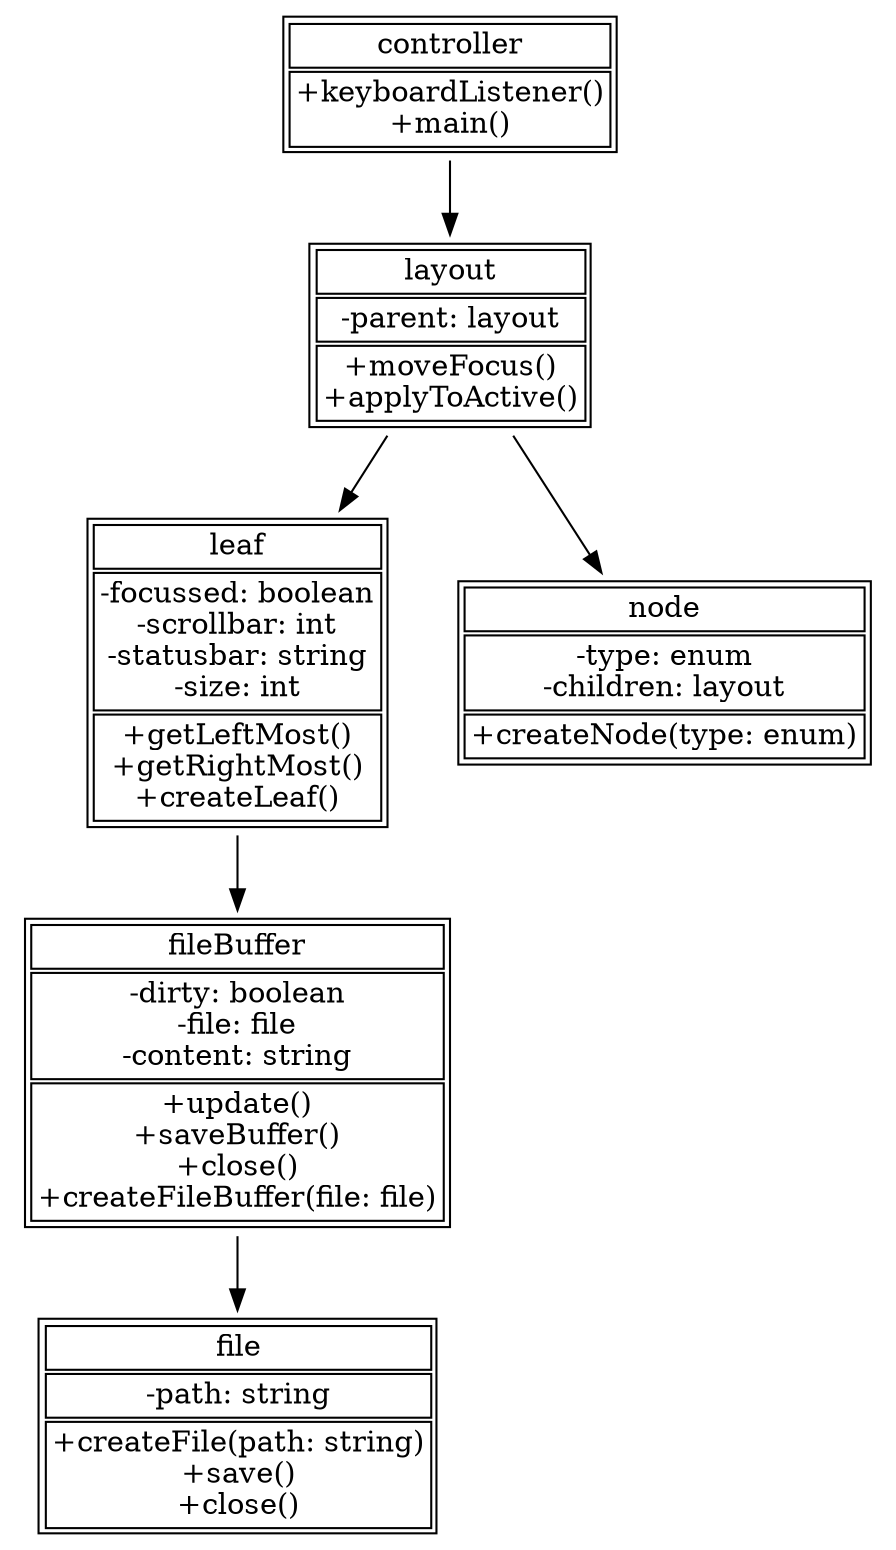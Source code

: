 /*
    u-> init -> c -> init -> s -> layout met eerste filebuffer (loop over filenames)
    return value van layout functions?
*/
digraph{
    node[shape=none]

    controller [label=<<table>
	<tr><td>controller</td></tr>
	<tr><td>+keyboardListener()<br/>
		+main()</td></tr>
	</table>>]

    lay [label=<<table>
	<tr><td>layout</td></tr>
	<tr><td>-parent: layout</td></tr>
	<tr><td>+moveFocus()<br/>
		+applyToActive()</td></tr>
	</table>>]

    leaf [label=<<table>
	<tr><td>leaf</td></tr>
	<tr><td>-focussed: boolean<br/>
		-scrollbar: int<br/>
		-statusbar: string<br/>
		-size: int</td></tr>
	<tr><td>+getLeftMost()<br/>
		+getRightMost()<br/>
		+createLeaf()</td></tr>
	</table>>]

    /*
	no polymorphism since all other properties are the same
    */
    nd [label=<<table>
	<tr><td>node</td></tr>
	<tr><td>-type: enum<br/>
		-children: layout</td></tr>
	<tr><td>+createNode(type: enum)</td></tr>
	</table>>]

    fbview [label=<<table>
	<tr><td>fileBuffer</td></tr>
	<tr><td>-dirty: boolean<br/>
		-file: file<br/>
		-content: string</td></tr>
	<tr><td>+update()<br/>
		+saveBuffer()<br/>
		+close()<br/>
		+createFileBuffer(file: file)</td></tr>
	</table>>]
	
    /*
    view [label=<<table>
	<tr><td>view</td></tr>
	<tr><td>+updateView()
		</td></tr>
	</table>>]
	*/


    file [label=<<table>
	<tr><td>file</td></tr>
	<tr><td>-path: string</td></tr>
	<tr><td>+createFile(path: string)<br/>
		+save()<br/>
		+close()</td></tr>
	</table>>]

    controller -> lay
    lay -> {leaf, nd}
    leaf->fbview->file
}

